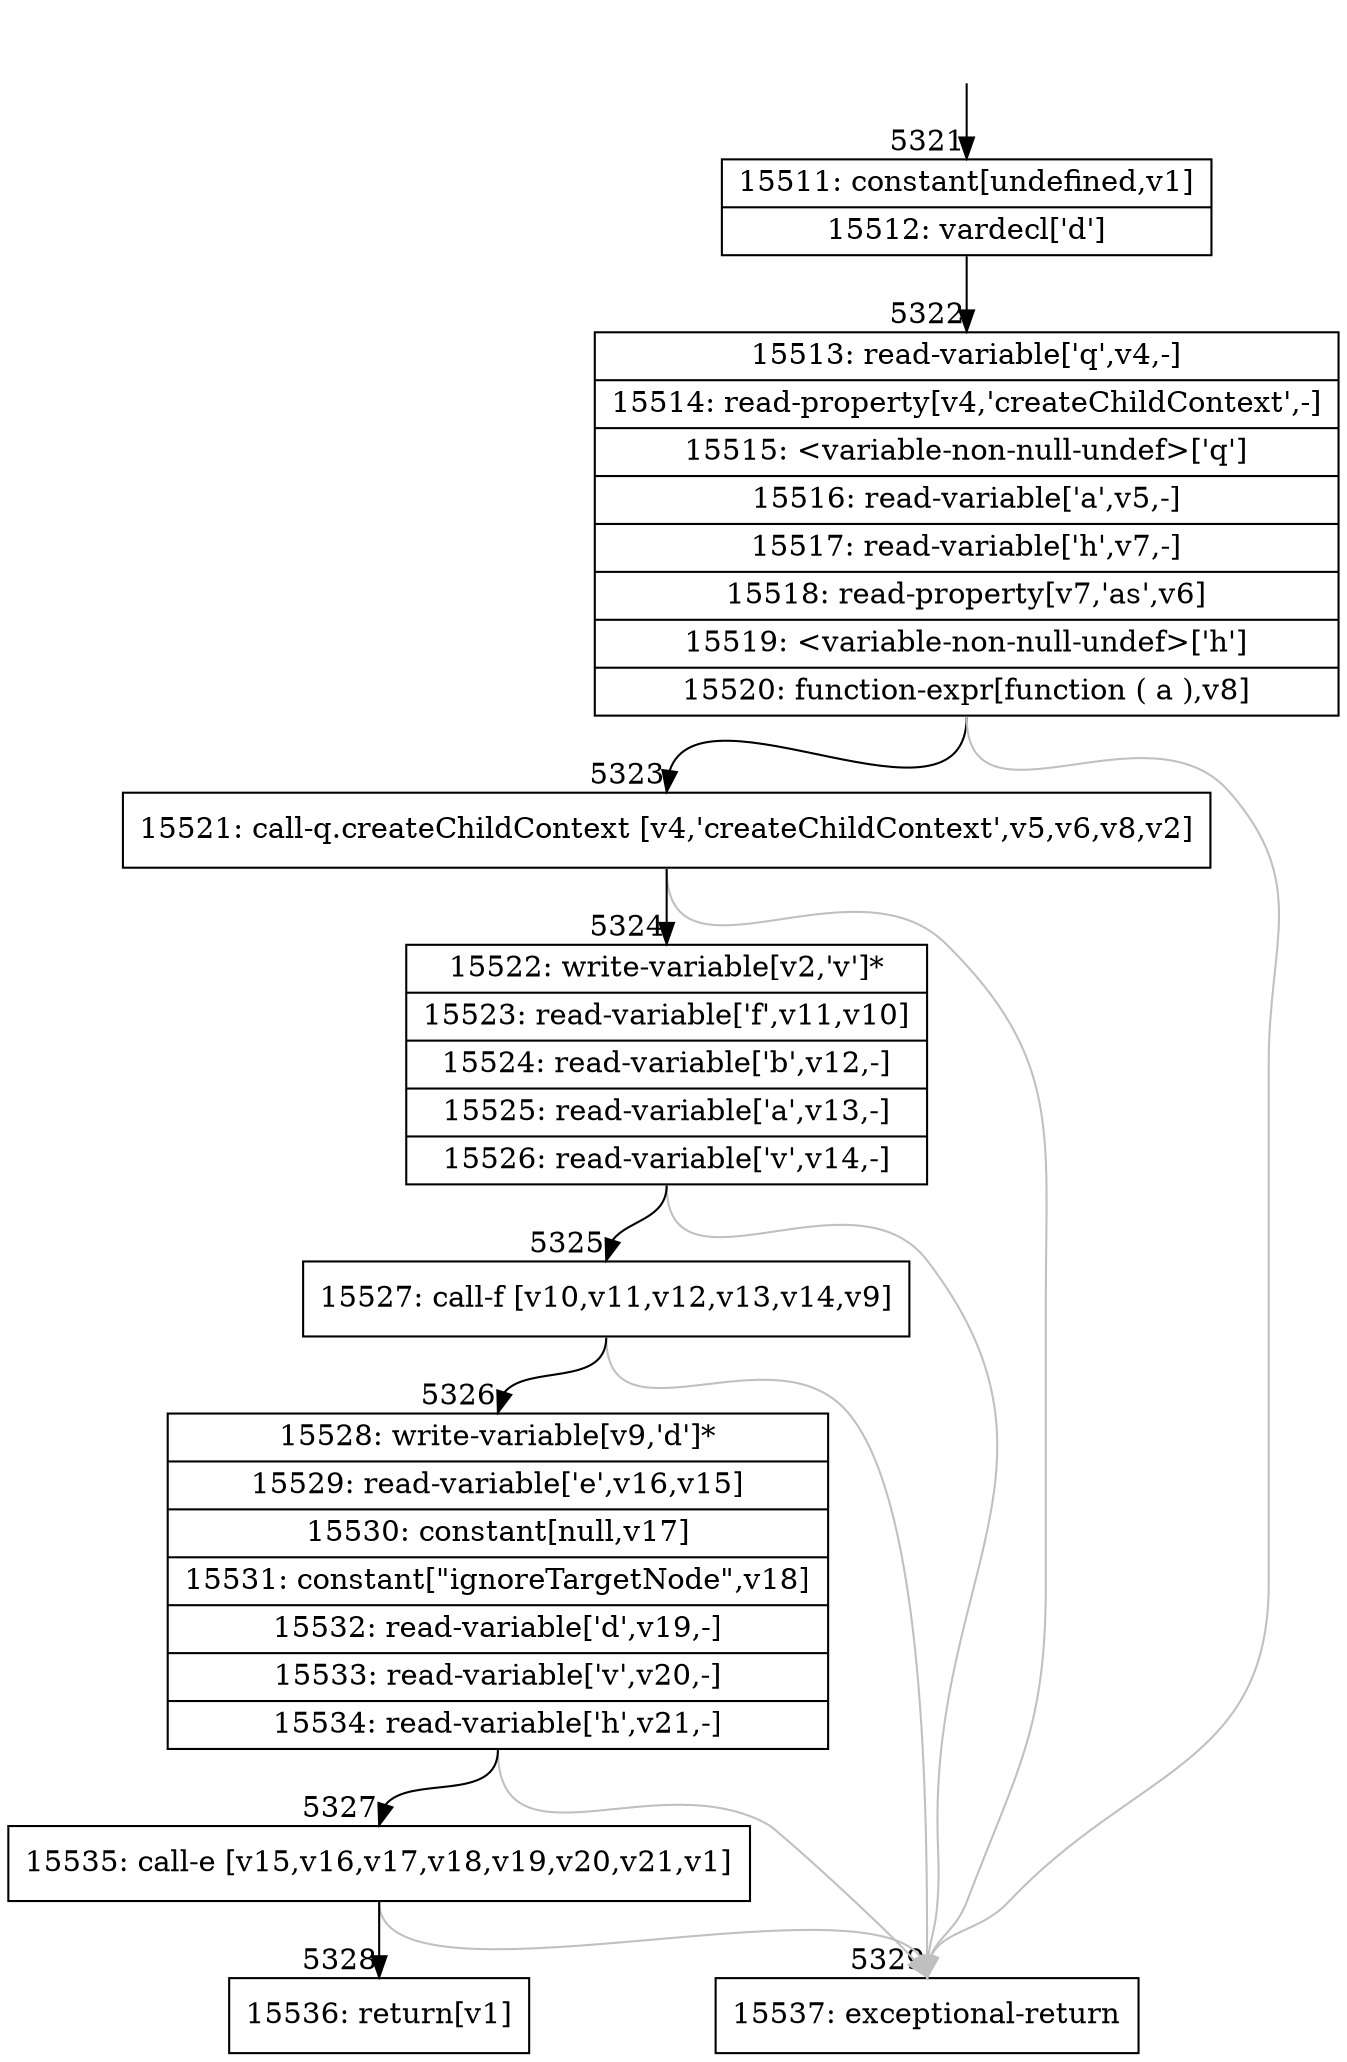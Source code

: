 digraph {
rankdir="TD"
BB_entry446[shape=none,label=""];
BB_entry446 -> BB5321 [tailport=s, headport=n, headlabel="    5321"]
BB5321 [shape=record label="{15511: constant[undefined,v1]|15512: vardecl['d']}" ] 
BB5321 -> BB5322 [tailport=s, headport=n, headlabel="      5322"]
BB5322 [shape=record label="{15513: read-variable['q',v4,-]|15514: read-property[v4,'createChildContext',-]|15515: \<variable-non-null-undef\>['q']|15516: read-variable['a',v5,-]|15517: read-variable['h',v7,-]|15518: read-property[v7,'as',v6]|15519: \<variable-non-null-undef\>['h']|15520: function-expr[function ( a ),v8]}" ] 
BB5322 -> BB5323 [tailport=s, headport=n, headlabel="      5323"]
BB5322 -> BB5329 [tailport=s, headport=n, color=gray, headlabel="      5329"]
BB5323 [shape=record label="{15521: call-q.createChildContext [v4,'createChildContext',v5,v6,v8,v2]}" ] 
BB5323 -> BB5324 [tailport=s, headport=n, headlabel="      5324"]
BB5323 -> BB5329 [tailport=s, headport=n, color=gray]
BB5324 [shape=record label="{15522: write-variable[v2,'v']*|15523: read-variable['f',v11,v10]|15524: read-variable['b',v12,-]|15525: read-variable['a',v13,-]|15526: read-variable['v',v14,-]}" ] 
BB5324 -> BB5325 [tailport=s, headport=n, headlabel="      5325"]
BB5324 -> BB5329 [tailport=s, headport=n, color=gray]
BB5325 [shape=record label="{15527: call-f [v10,v11,v12,v13,v14,v9]}" ] 
BB5325 -> BB5326 [tailport=s, headport=n, headlabel="      5326"]
BB5325 -> BB5329 [tailport=s, headport=n, color=gray]
BB5326 [shape=record label="{15528: write-variable[v9,'d']*|15529: read-variable['e',v16,v15]|15530: constant[null,v17]|15531: constant[\"ignoreTargetNode\",v18]|15532: read-variable['d',v19,-]|15533: read-variable['v',v20,-]|15534: read-variable['h',v21,-]}" ] 
BB5326 -> BB5327 [tailport=s, headport=n, headlabel="      5327"]
BB5326 -> BB5329 [tailport=s, headport=n, color=gray]
BB5327 [shape=record label="{15535: call-e [v15,v16,v17,v18,v19,v20,v21,v1]}" ] 
BB5327 -> BB5328 [tailport=s, headport=n, headlabel="      5328"]
BB5327 -> BB5329 [tailport=s, headport=n, color=gray]
BB5328 [shape=record label="{15536: return[v1]}" ] 
BB5329 [shape=record label="{15537: exceptional-return}" ] 
}
